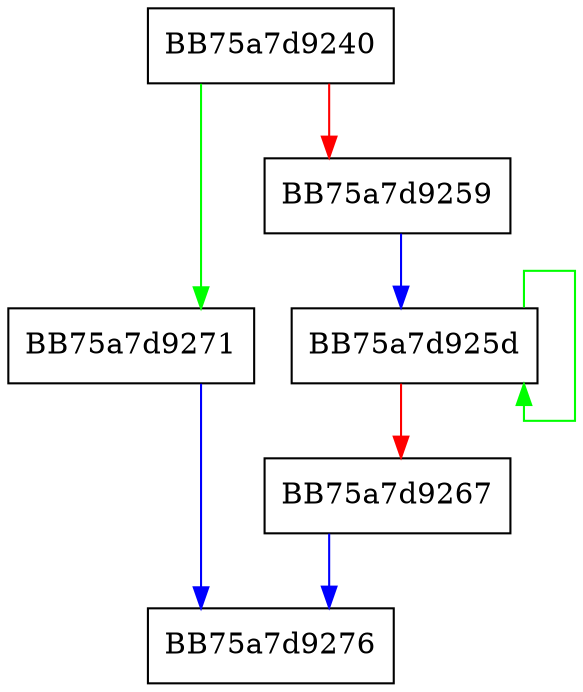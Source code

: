 digraph WPP_SF_LqS {
  node [shape="box"];
  graph [splines=ortho];
  BB75a7d9240 -> BB75a7d9271 [color="green"];
  BB75a7d9240 -> BB75a7d9259 [color="red"];
  BB75a7d9259 -> BB75a7d925d [color="blue"];
  BB75a7d925d -> BB75a7d925d [color="green"];
  BB75a7d925d -> BB75a7d9267 [color="red"];
  BB75a7d9267 -> BB75a7d9276 [color="blue"];
  BB75a7d9271 -> BB75a7d9276 [color="blue"];
}